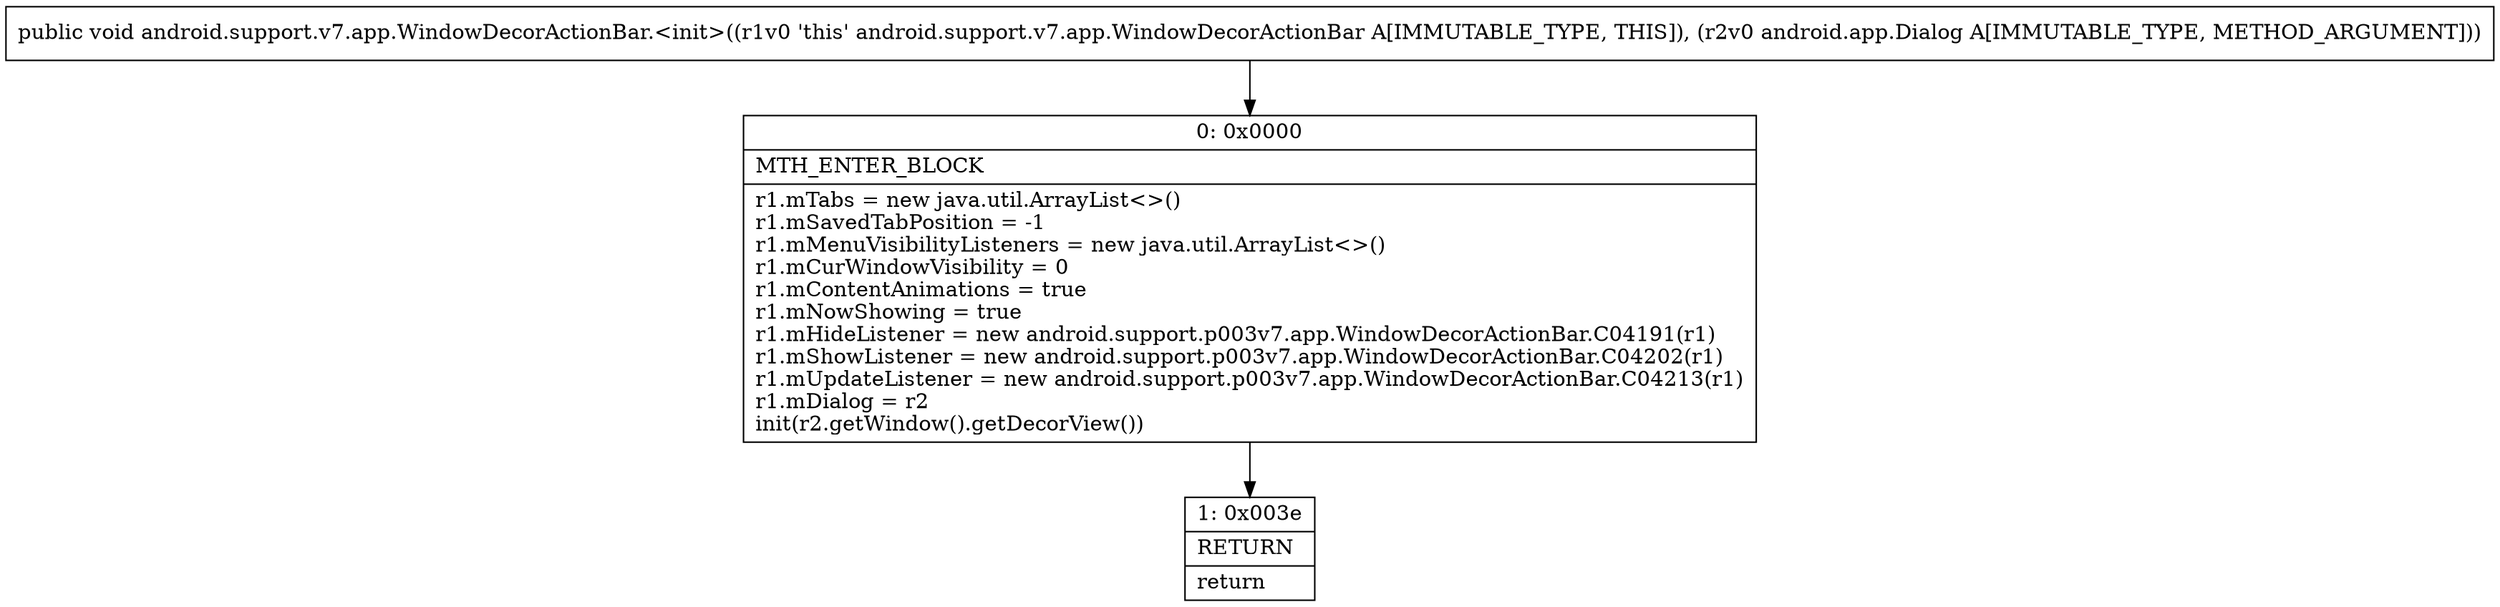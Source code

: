 digraph "CFG forandroid.support.v7.app.WindowDecorActionBar.\<init\>(Landroid\/app\/Dialog;)V" {
Node_0 [shape=record,label="{0\:\ 0x0000|MTH_ENTER_BLOCK\l|r1.mTabs = new java.util.ArrayList\<\>()\lr1.mSavedTabPosition = \-1\lr1.mMenuVisibilityListeners = new java.util.ArrayList\<\>()\lr1.mCurWindowVisibility = 0\lr1.mContentAnimations = true\lr1.mNowShowing = true\lr1.mHideListener = new android.support.p003v7.app.WindowDecorActionBar.C04191(r1)\lr1.mShowListener = new android.support.p003v7.app.WindowDecorActionBar.C04202(r1)\lr1.mUpdateListener = new android.support.p003v7.app.WindowDecorActionBar.C04213(r1)\lr1.mDialog = r2\linit(r2.getWindow().getDecorView())\l}"];
Node_1 [shape=record,label="{1\:\ 0x003e|RETURN\l|return\l}"];
MethodNode[shape=record,label="{public void android.support.v7.app.WindowDecorActionBar.\<init\>((r1v0 'this' android.support.v7.app.WindowDecorActionBar A[IMMUTABLE_TYPE, THIS]), (r2v0 android.app.Dialog A[IMMUTABLE_TYPE, METHOD_ARGUMENT])) }"];
MethodNode -> Node_0;
Node_0 -> Node_1;
}

